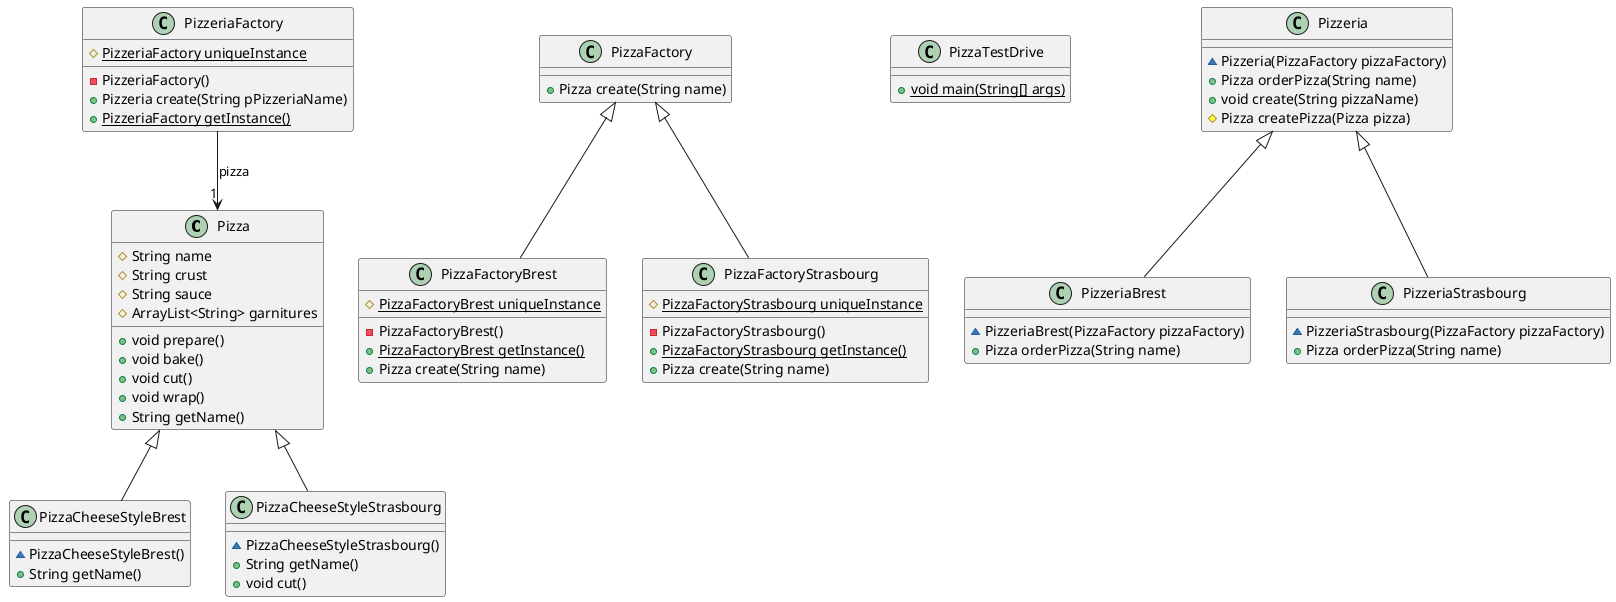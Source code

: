 @startuml
abstract class Pizza [[java:app.Pizza]] {
	#String name
	#String crust
	#String sauce
	#ArrayList<String> garnitures
	+void prepare()
	+void bake()
	+void cut()
	+void wrap()
	+String getName()
}
class PizzaCheeseStyleBrest [[java:app.PizzaCheeseStyleBrest]] {
	~PizzaCheeseStyleBrest()
	+String getName()
}
class Pizza [[java:app.Pizza]] {
}
Pizza <|-- PizzaCheeseStyleBrest
class PizzaCheeseStyleStrasbourg [[java:app.PizzaCheeseStyleStrasbourg]] {
	~PizzaCheeseStyleStrasbourg()
	+String getName()
	+void cut()
}
class Pizza [[java:app.Pizza]] {
}
Pizza <|-- PizzaCheeseStyleStrasbourg
class PizzaFactory [[java:app.PizzaFactory]] {
	+Pizza create(String name)
}
class PizzaFactoryBrest [[java:app.PizzaFactoryBrest]] {
	#{static}PizzaFactoryBrest uniqueInstance
	-PizzaFactoryBrest()
	+{static}PizzaFactoryBrest getInstance()
	+Pizza create(String name)
}
class PizzaFactory [[java:app.PizzaFactory]] {
}
PizzaFactory <|-- PizzaFactoryBrest
class PizzaFactoryStrasbourg [[java:app.PizzaFactoryStrasbourg]] {
	#{static}PizzaFactoryStrasbourg uniqueInstance
	-PizzaFactoryStrasbourg()
	+{static}PizzaFactoryStrasbourg getInstance()
	+Pizza create(String name)
}
class PizzaFactory [[java:app.PizzaFactory]] {
}
PizzaFactory <|-- PizzaFactoryStrasbourg
class PizzaTestDrive [[java:app.PizzaTestDrive]] {
	+{static}void main(String[] args)
}
abstract class Pizzeria [[java:app.Pizzeria]] {
	~Pizzeria(PizzaFactory pizzaFactory)
	+Pizza orderPizza(String name)
	+void create(String pizzaName)
	#Pizza createPizza(Pizza pizza)
}
class PizzeriaBrest [[java:app.PizzeriaBrest]] {
	~PizzeriaBrest(PizzaFactory pizzaFactory)
	+Pizza orderPizza(String name)
}
class Pizzeria [[java:app.Pizzeria]] {
}
Pizzeria <|-- PizzeriaBrest
class PizzeriaFactory [[java:app.PizzeriaFactory]] {
	#{static}PizzeriaFactory uniqueInstance
	-PizzeriaFactory()
	+Pizzeria create(String pPizzeriaName)
	+{static}PizzeriaFactory getInstance()
}
class Pizza [[java:app.Pizza]] {
}
PizzeriaFactory --> "1" Pizza : pizza
class PizzeriaStrasbourg [[java:app.PizzeriaStrasbourg]] {
	~PizzeriaStrasbourg(PizzaFactory pizzaFactory)
	+Pizza orderPizza(String name)
}
class Pizzeria [[java:app.Pizzeria]] {
}
Pizzeria <|-- PizzeriaStrasbourg
@enduml